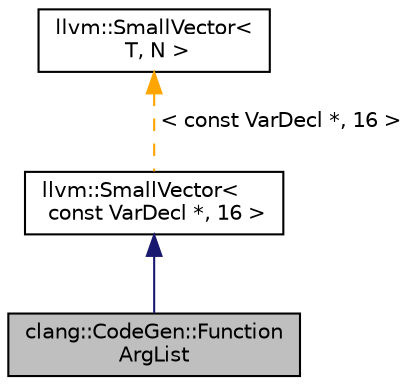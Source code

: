 digraph "clang::CodeGen::FunctionArgList"
{
 // LATEX_PDF_SIZE
  bgcolor="transparent";
  edge [fontname="Helvetica",fontsize="10",labelfontname="Helvetica",labelfontsize="10"];
  node [fontname="Helvetica",fontsize="10",shape=record];
  Node1 [label="clang::CodeGen::Function\lArgList",height=0.2,width=0.4,color="black", fillcolor="grey75", style="filled", fontcolor="black",tooltip="FunctionArgList - Type for representing both the decl and type of parameters to a function."];
  Node2 -> Node1 [dir="back",color="midnightblue",fontsize="10",style="solid",fontname="Helvetica"];
  Node2 [label="llvm::SmallVector\<\l const VarDecl *, 16 \>",height=0.2,width=0.4,color="black",URL="$classllvm_1_1SmallVector.html",tooltip=" "];
  Node3 -> Node2 [dir="back",color="orange",fontsize="10",style="dashed",label=" \< const VarDecl *, 16 \>" ,fontname="Helvetica"];
  Node3 [label="llvm::SmallVector\<\l T, N \>",height=0.2,width=0.4,color="black",URL="$classllvm_1_1SmallVector.html",tooltip=" "];
}
